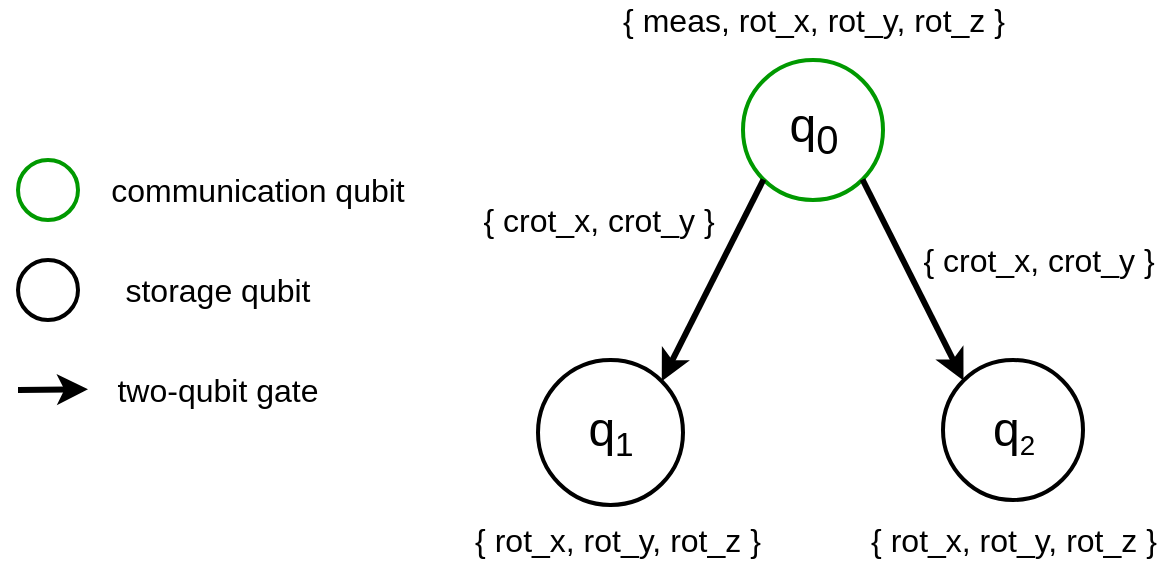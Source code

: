 <mxfile>
    <diagram id="N9yBZ6DVG18FfWYZrw34" name="Page-1">
        <mxGraphModel dx="1133" dy="433" grid="1" gridSize="10" guides="1" tooltips="1" connect="1" arrows="1" fold="1" page="1" pageScale="1" pageWidth="850" pageHeight="1100" background="none" math="0" shadow="0">
            <root>
                <mxCell id="0"/>
                <mxCell id="1" parent="0"/>
                <mxCell id="2" value="&lt;font style=&quot;font-size: 24px&quot;&gt;q&lt;sub&gt;0&lt;/sub&gt;&lt;/font&gt;" style="ellipse;whiteSpace=wrap;html=1;aspect=fixed;strokeWidth=2;strokeColor=#009900;" parent="1" vertex="1">
                    <mxGeometry x="512.5" y="170" width="70" height="70" as="geometry"/>
                </mxCell>
                <mxCell id="5" value="{ crot_x, crot_y }" style="rounded=0;orthogonalLoop=1;jettySize=auto;html=1;exitX=1;exitY=0;exitDx=0;exitDy=0;entryX=0;entryY=1;entryDx=0;entryDy=0;strokeWidth=3;fontSize=16;endArrow=none;endFill=0;startArrow=classic;startFill=1;" parent="1" source="3" target="2" edge="1">
                    <mxGeometry x="0.02" y="65" relative="1" as="geometry">
                        <mxPoint as="offset"/>
                    </mxGeometry>
                </mxCell>
                <mxCell id="3" value="&lt;font style=&quot;font-size: 24px&quot;&gt;q&lt;/font&gt;&lt;font style=&quot;font-size: 20px&quot;&gt;&lt;sub&gt;1&lt;/sub&gt;&lt;/font&gt;" style="ellipse;whiteSpace=wrap;html=1;aspect=fixed;strokeWidth=2;" parent="1" vertex="1">
                    <mxGeometry x="410" y="320" width="72.5" height="72.5" as="geometry"/>
                </mxCell>
                <mxCell id="6" value="{ crot_x, crot_y }" style="edgeStyle=none;rounded=0;orthogonalLoop=1;jettySize=auto;html=1;exitX=0;exitY=0;exitDx=0;exitDy=0;entryX=1;entryY=1;entryDx=0;entryDy=0;strokeWidth=3;startArrow=classic;startFill=1;endArrow=none;endFill=0;fontSize=16;" parent="1" source="4" target="2" edge="1">
                    <mxGeometry x="-0.34" y="-60" relative="1" as="geometry">
                        <mxPoint as="offset"/>
                    </mxGeometry>
                </mxCell>
                <mxCell id="4" value="&lt;font style=&quot;font-size: 24px&quot;&gt;q&lt;/font&gt;&lt;font style=&quot;font-size: 16.667px&quot;&gt;&lt;sub&gt;2&lt;/sub&gt;&lt;/font&gt;" style="ellipse;whiteSpace=wrap;html=1;aspect=fixed;strokeWidth=2;" parent="1" vertex="1">
                    <mxGeometry x="612.5" y="320" width="70" height="70" as="geometry"/>
                </mxCell>
                <mxCell id="7" value="{ rot_x, rot_y, rot_z }" style="text;html=1;strokeColor=none;fillColor=none;align=center;verticalAlign=middle;whiteSpace=wrap;rounded=0;fontSize=16;" parent="1" vertex="1">
                    <mxGeometry x="370" y="400" width="160" height="20" as="geometry"/>
                </mxCell>
                <mxCell id="8" value="{ rot_x, rot_y, rot_z }" style="text;html=1;strokeColor=none;fillColor=none;align=center;verticalAlign=middle;whiteSpace=wrap;rounded=0;fontSize=16;" parent="1" vertex="1">
                    <mxGeometry x="572.5" y="400" width="150" height="20" as="geometry"/>
                </mxCell>
                <mxCell id="9" value="{ meas, rot_x, rot_y, rot_z }" style="text;html=1;strokeColor=none;fillColor=none;align=center;verticalAlign=middle;whiteSpace=wrap;rounded=0;fontSize=16;" parent="1" vertex="1">
                    <mxGeometry x="438.75" y="140" width="217.5" height="20" as="geometry"/>
                </mxCell>
                <mxCell id="10" value="" style="ellipse;whiteSpace=wrap;html=1;aspect=fixed;strokeColor=#009900;strokeWidth=2;fontSize=16;" parent="1" vertex="1">
                    <mxGeometry x="150" y="220" width="30" height="30" as="geometry"/>
                </mxCell>
                <mxCell id="11" value="communication qubit" style="text;html=1;strokeColor=none;fillColor=none;align=center;verticalAlign=middle;whiteSpace=wrap;rounded=0;fontSize=16;" parent="1" vertex="1">
                    <mxGeometry x="180" y="225" width="180" height="20" as="geometry"/>
                </mxCell>
                <mxCell id="12" value="" style="ellipse;whiteSpace=wrap;html=1;aspect=fixed;strokeWidth=2;fontSize=16;" parent="1" vertex="1">
                    <mxGeometry x="150" y="270" width="30" height="30" as="geometry"/>
                </mxCell>
                <mxCell id="13" value="storage qubit" style="text;html=1;strokeColor=none;fillColor=none;align=center;verticalAlign=middle;whiteSpace=wrap;rounded=0;fontSize=16;" parent="1" vertex="1">
                    <mxGeometry x="160" y="275" width="180" height="20" as="geometry"/>
                </mxCell>
                <mxCell id="15" value="" style="endArrow=classic;html=1;strokeWidth=3;" parent="1" edge="1">
                    <mxGeometry width="50" height="50" relative="1" as="geometry">
                        <mxPoint x="150" y="335" as="sourcePoint"/>
                        <mxPoint x="185" y="334.66" as="targetPoint"/>
                    </mxGeometry>
                </mxCell>
                <mxCell id="16" value="two-qubit gate" style="text;html=1;strokeColor=none;fillColor=none;align=center;verticalAlign=middle;whiteSpace=wrap;rounded=0;fontSize=16;" parent="1" vertex="1">
                    <mxGeometry x="160" y="325" width="180" height="20" as="geometry"/>
                </mxCell>
            </root>
        </mxGraphModel>
    </diagram>
</mxfile>